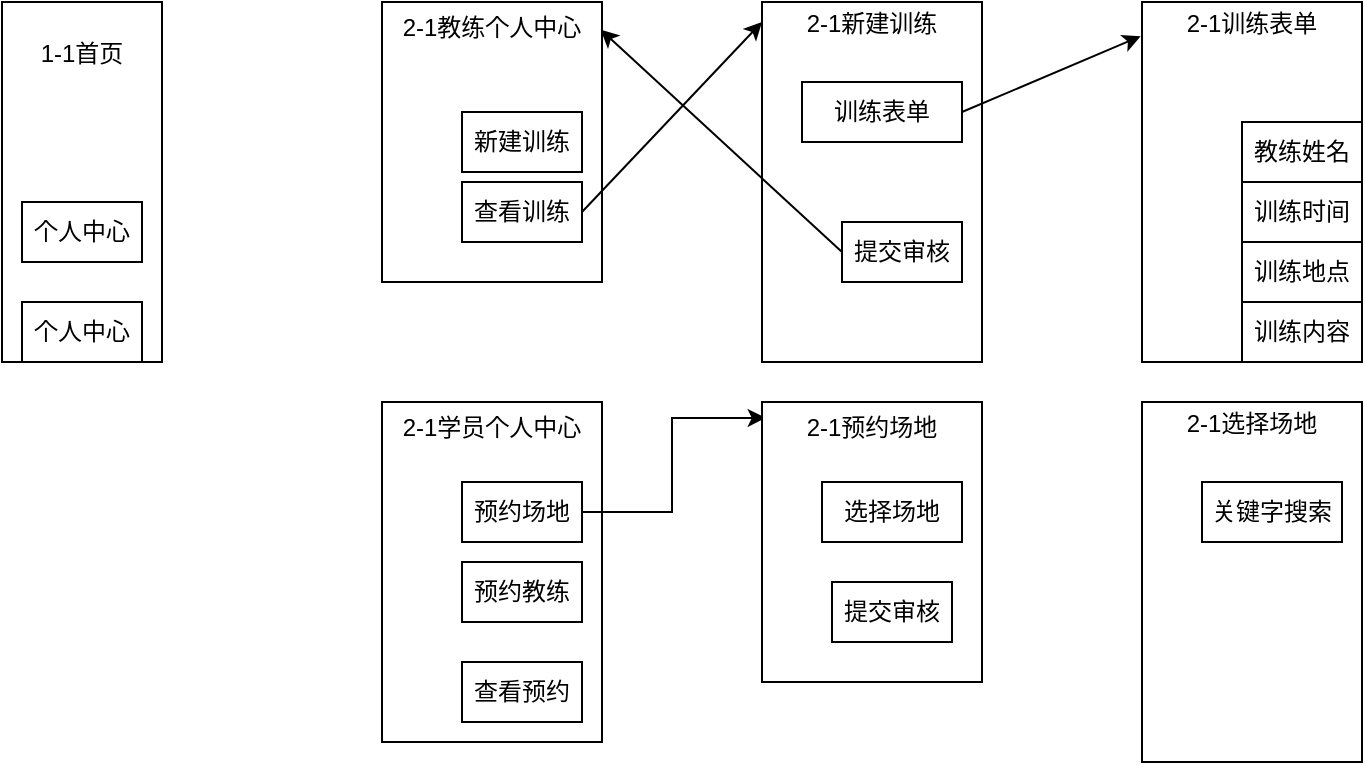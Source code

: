 <mxfile version="14.7.1" type="github">
  <diagram id="mHXlc0OOzH8LVMHhlI8o" name="Page-1">
    <mxGraphModel dx="849" dy="452" grid="1" gridSize="10" guides="1" tooltips="1" connect="1" arrows="1" fold="1" page="1" pageScale="1" pageWidth="827" pageHeight="1169" math="0" shadow="0">
      <root>
        <mxCell id="0" />
        <mxCell id="1" parent="0" />
        <mxCell id="D36p8Nw9q8Qgh6gDfxnA-1" value="&lt;div&gt;1-1首页&lt;/div&gt;&lt;div&gt;&lt;br&gt;&lt;/div&gt;&lt;div&gt;&lt;br&gt;&lt;/div&gt;&lt;div&gt;&lt;br&gt;&lt;/div&gt;&lt;div&gt;&lt;br&gt;&lt;/div&gt;&lt;div&gt;&lt;br&gt;&lt;/div&gt;&lt;div&gt;&lt;br&gt;&lt;/div&gt;&lt;div&gt;&lt;br&gt;&lt;/div&gt;&lt;div&gt;&lt;br&gt;&lt;/div&gt;&lt;div&gt;&lt;br&gt;&lt;/div&gt;" style="rounded=0;whiteSpace=wrap;html=1;" vertex="1" parent="1">
          <mxGeometry x="80" y="10" width="80" height="180" as="geometry" />
        </mxCell>
        <mxCell id="D36p8Nw9q8Qgh6gDfxnA-2" value="个人中心" style="rounded=0;whiteSpace=wrap;html=1;" vertex="1" parent="1">
          <mxGeometry x="90" y="110" width="60" height="30" as="geometry" />
        </mxCell>
        <mxCell id="D36p8Nw9q8Qgh6gDfxnA-5" value="&lt;div&gt;2-1教练个人中心&lt;/div&gt;&lt;div&gt;&lt;br&gt;&lt;/div&gt;&lt;div&gt;&lt;br&gt;&lt;/div&gt;&lt;div&gt;&lt;br&gt;&lt;/div&gt;&lt;div&gt;&lt;br&gt;&lt;/div&gt;&lt;div&gt;&lt;br&gt;&lt;/div&gt;&lt;div&gt;&lt;br&gt;&lt;/div&gt;&lt;div&gt;&lt;br&gt;&lt;/div&gt;&lt;div&gt;&lt;br&gt;&lt;/div&gt;" style="rounded=0;whiteSpace=wrap;html=1;" vertex="1" parent="1">
          <mxGeometry x="270" y="10" width="110" height="140" as="geometry" />
        </mxCell>
        <mxCell id="D36p8Nw9q8Qgh6gDfxnA-9" value="查看训练" style="rounded=0;whiteSpace=wrap;html=1;" vertex="1" parent="1">
          <mxGeometry x="310" y="100" width="60" height="30" as="geometry" />
        </mxCell>
        <mxCell id="D36p8Nw9q8Qgh6gDfxnA-11" value="&lt;div&gt;2-1新建训练&lt;/div&gt;&lt;div&gt;&lt;br&gt;&lt;/div&gt;&lt;div&gt;&lt;br&gt;&lt;/div&gt;&lt;div&gt;&lt;br&gt;&lt;/div&gt;&lt;div&gt;&lt;br&gt;&lt;/div&gt;&lt;div&gt;&lt;br&gt;&lt;/div&gt;&lt;div&gt;&lt;br&gt;&lt;/div&gt;&lt;div&gt;&lt;br&gt;&lt;/div&gt;&lt;div&gt;&lt;br&gt;&lt;/div&gt;&lt;div&gt;&lt;br&gt;&lt;/div&gt;&lt;div&gt;&lt;br&gt;&lt;/div&gt;&lt;div&gt;&lt;br&gt;&lt;/div&gt;" style="rounded=0;whiteSpace=wrap;html=1;" vertex="1" parent="1">
          <mxGeometry x="460" y="10" width="110" height="180" as="geometry" />
        </mxCell>
        <mxCell id="D36p8Nw9q8Qgh6gDfxnA-12" value="&lt;div&gt;2-1学员个人中心&lt;/div&gt;&lt;div&gt;&lt;br&gt;&lt;/div&gt;&lt;div&gt;&lt;br&gt;&lt;/div&gt;&lt;div&gt;&lt;br&gt;&lt;/div&gt;&lt;div&gt;&lt;br&gt;&lt;/div&gt;&lt;div&gt;&lt;br&gt;&lt;/div&gt;&lt;div&gt;&lt;br&gt;&lt;/div&gt;&lt;div&gt;&lt;br&gt;&lt;/div&gt;&lt;div&gt;&lt;br&gt;&lt;/div&gt;&lt;div&gt;&lt;br&gt;&lt;/div&gt;&lt;div&gt;&lt;br&gt;&lt;/div&gt;" style="rounded=0;whiteSpace=wrap;html=1;" vertex="1" parent="1">
          <mxGeometry x="270" y="210" width="110" height="170" as="geometry" />
        </mxCell>
        <mxCell id="D36p8Nw9q8Qgh6gDfxnA-13" value="新建训练" style="rounded=0;whiteSpace=wrap;html=1;" vertex="1" parent="1">
          <mxGeometry x="310" y="65" width="60" height="30" as="geometry" />
        </mxCell>
        <mxCell id="D36p8Nw9q8Qgh6gDfxnA-36" style="edgeStyle=orthogonalEdgeStyle;rounded=0;orthogonalLoop=1;jettySize=auto;html=1;exitX=1;exitY=0.5;exitDx=0;exitDy=0;entryX=0.017;entryY=0.057;entryDx=0;entryDy=0;entryPerimeter=0;" edge="1" parent="1" source="D36p8Nw9q8Qgh6gDfxnA-14" target="D36p8Nw9q8Qgh6gDfxnA-35">
          <mxGeometry relative="1" as="geometry">
            <mxPoint x="450" y="220" as="targetPoint" />
          </mxGeometry>
        </mxCell>
        <mxCell id="D36p8Nw9q8Qgh6gDfxnA-14" value="预约场地" style="rounded=0;whiteSpace=wrap;html=1;" vertex="1" parent="1">
          <mxGeometry x="310" y="250" width="60" height="30" as="geometry" />
        </mxCell>
        <mxCell id="D36p8Nw9q8Qgh6gDfxnA-15" value="查看预约" style="rounded=0;whiteSpace=wrap;html=1;" vertex="1" parent="1">
          <mxGeometry x="310" y="340" width="60" height="30" as="geometry" />
        </mxCell>
        <mxCell id="D36p8Nw9q8Qgh6gDfxnA-17" value="训练表单" style="rounded=0;whiteSpace=wrap;html=1;" vertex="1" parent="1">
          <mxGeometry x="480" y="50" width="80" height="30" as="geometry" />
        </mxCell>
        <mxCell id="D36p8Nw9q8Qgh6gDfxnA-18" value="&lt;div&gt;2-1训练表单&lt;/div&gt;&lt;div&gt;&lt;br&gt;&lt;/div&gt;&lt;div&gt;&lt;br&gt;&lt;/div&gt;&lt;div&gt;&lt;br&gt;&lt;/div&gt;&lt;div&gt;&lt;br&gt;&lt;/div&gt;&lt;div&gt;&lt;br&gt;&lt;/div&gt;&lt;div&gt;&lt;br&gt;&lt;/div&gt;&lt;div&gt;&lt;br&gt;&lt;/div&gt;&lt;div&gt;&lt;br&gt;&lt;/div&gt;&lt;div&gt;&lt;br&gt;&lt;/div&gt;&lt;div&gt;&lt;br&gt;&lt;/div&gt;&lt;div&gt;&lt;br&gt;&lt;/div&gt;" style="rounded=0;whiteSpace=wrap;html=1;" vertex="1" parent="1">
          <mxGeometry x="650" y="10" width="110" height="180" as="geometry" />
        </mxCell>
        <mxCell id="D36p8Nw9q8Qgh6gDfxnA-20" value="训练地点" style="rounded=0;whiteSpace=wrap;html=1;" vertex="1" parent="1">
          <mxGeometry x="700" y="130" width="60" height="30" as="geometry" />
        </mxCell>
        <mxCell id="D36p8Nw9q8Qgh6gDfxnA-21" value="教练姓名" style="rounded=0;whiteSpace=wrap;html=1;" vertex="1" parent="1">
          <mxGeometry x="700" y="70" width="60" height="30" as="geometry" />
        </mxCell>
        <mxCell id="D36p8Nw9q8Qgh6gDfxnA-22" value="训练时间" style="rounded=0;whiteSpace=wrap;html=1;" vertex="1" parent="1">
          <mxGeometry x="700" y="100" width="60" height="30" as="geometry" />
        </mxCell>
        <mxCell id="D36p8Nw9q8Qgh6gDfxnA-24" value="训练内容" style="rounded=0;whiteSpace=wrap;html=1;" vertex="1" parent="1">
          <mxGeometry x="700" y="160" width="60" height="30" as="geometry" />
        </mxCell>
        <mxCell id="D36p8Nw9q8Qgh6gDfxnA-26" value="提交审核" style="rounded=0;whiteSpace=wrap;html=1;" vertex="1" parent="1">
          <mxGeometry x="500" y="120" width="60" height="30" as="geometry" />
        </mxCell>
        <mxCell id="D36p8Nw9q8Qgh6gDfxnA-28" value="" style="endArrow=classic;html=1;entryX=-0.006;entryY=0.095;entryDx=0;entryDy=0;entryPerimeter=0;exitX=1;exitY=0.5;exitDx=0;exitDy=0;" edge="1" parent="1" source="D36p8Nw9q8Qgh6gDfxnA-17" target="D36p8Nw9q8Qgh6gDfxnA-18">
          <mxGeometry width="50" height="50" relative="1" as="geometry">
            <mxPoint x="340" y="240" as="sourcePoint" />
            <mxPoint x="390" y="190" as="targetPoint" />
          </mxGeometry>
        </mxCell>
        <mxCell id="D36p8Nw9q8Qgh6gDfxnA-32" value="" style="endArrow=classic;html=1;entryX=0.994;entryY=0.099;entryDx=0;entryDy=0;entryPerimeter=0;exitX=0;exitY=0.5;exitDx=0;exitDy=0;" edge="1" parent="1" source="D36p8Nw9q8Qgh6gDfxnA-26" target="D36p8Nw9q8Qgh6gDfxnA-5">
          <mxGeometry width="50" height="50" relative="1" as="geometry">
            <mxPoint x="460" y="290" as="sourcePoint" />
            <mxPoint x="510" y="240" as="targetPoint" />
          </mxGeometry>
        </mxCell>
        <mxCell id="D36p8Nw9q8Qgh6gDfxnA-33" value="" style="endArrow=classic;html=1;exitX=1;exitY=0.5;exitDx=0;exitDy=0;" edge="1" parent="1" source="D36p8Nw9q8Qgh6gDfxnA-9">
          <mxGeometry width="50" height="50" relative="1" as="geometry">
            <mxPoint x="370" y="140" as="sourcePoint" />
            <mxPoint x="460" y="20" as="targetPoint" />
          </mxGeometry>
        </mxCell>
        <mxCell id="D36p8Nw9q8Qgh6gDfxnA-34" value="个人中心" style="rounded=0;whiteSpace=wrap;html=1;" vertex="1" parent="1">
          <mxGeometry x="90" y="160" width="60" height="30" as="geometry" />
        </mxCell>
        <mxCell id="D36p8Nw9q8Qgh6gDfxnA-35" value="&lt;div&gt;2-1预约场地&lt;/div&gt;&lt;div&gt;&lt;br&gt;&lt;/div&gt;&lt;div&gt;&lt;br&gt;&lt;/div&gt;&lt;div&gt;&lt;br&gt;&lt;/div&gt;&lt;div&gt;&lt;br&gt;&lt;/div&gt;&lt;div&gt;&lt;br&gt;&lt;/div&gt;&lt;div&gt;&lt;br&gt;&lt;/div&gt;&lt;div&gt;&lt;br&gt;&lt;/div&gt;&lt;div&gt;&lt;br&gt;&lt;/div&gt;" style="rounded=0;whiteSpace=wrap;html=1;" vertex="1" parent="1">
          <mxGeometry x="460" y="210" width="110" height="140" as="geometry" />
        </mxCell>
        <mxCell id="D36p8Nw9q8Qgh6gDfxnA-38" value="选择场地" style="rounded=0;whiteSpace=wrap;html=1;" vertex="1" parent="1">
          <mxGeometry x="490" y="250" width="70" height="30" as="geometry" />
        </mxCell>
        <mxCell id="D36p8Nw9q8Qgh6gDfxnA-39" value="提交审核" style="rounded=0;whiteSpace=wrap;html=1;" vertex="1" parent="1">
          <mxGeometry x="495" y="300" width="60" height="30" as="geometry" />
        </mxCell>
        <mxCell id="D36p8Nw9q8Qgh6gDfxnA-44" value="&lt;div&gt;2-1选择场地&lt;/div&gt;&lt;div&gt;&lt;br&gt;&lt;/div&gt;&lt;div&gt;&lt;br&gt;&lt;/div&gt;&lt;div&gt;&lt;br&gt;&lt;/div&gt;&lt;div&gt;&lt;br&gt;&lt;/div&gt;&lt;div&gt;&lt;br&gt;&lt;/div&gt;&lt;div&gt;&lt;br&gt;&lt;/div&gt;&lt;div&gt;&lt;br&gt;&lt;/div&gt;&lt;div&gt;&lt;br&gt;&lt;/div&gt;&lt;div&gt;&lt;br&gt;&lt;/div&gt;&lt;div&gt;&lt;br&gt;&lt;/div&gt;&lt;div&gt;&lt;br&gt;&lt;/div&gt;" style="rounded=0;whiteSpace=wrap;html=1;" vertex="1" parent="1">
          <mxGeometry x="650" y="210" width="110" height="180" as="geometry" />
        </mxCell>
        <mxCell id="D36p8Nw9q8Qgh6gDfxnA-45" value="关键字搜索" style="rounded=0;whiteSpace=wrap;html=1;" vertex="1" parent="1">
          <mxGeometry x="680" y="250" width="70" height="30" as="geometry" />
        </mxCell>
        <mxCell id="D36p8Nw9q8Qgh6gDfxnA-46" value="预约教练" style="rounded=0;whiteSpace=wrap;html=1;" vertex="1" parent="1">
          <mxGeometry x="310" y="290" width="60" height="30" as="geometry" />
        </mxCell>
      </root>
    </mxGraphModel>
  </diagram>
</mxfile>
